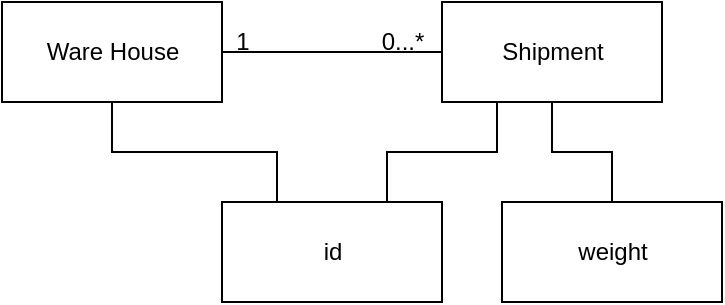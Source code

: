 <mxfile version="12.6.1" type="github">
  <diagram id="T4y8x-6s3coG1MXdCAgq" name="Page-1">
    <mxGraphModel dx="652" dy="391" grid="1" gridSize="10" guides="1" tooltips="1" connect="1" arrows="1" fold="1" page="1" pageScale="1" pageWidth="850" pageHeight="1100" math="0" shadow="0">
      <root>
        <mxCell id="0"/>
        <mxCell id="1" parent="0"/>
        <mxCell id="lgMpYD2oycPv4iwZW5uy-9" style="edgeStyle=orthogonalEdgeStyle;rounded=0;orthogonalLoop=1;jettySize=auto;html=1;entryX=0;entryY=0.5;entryDx=0;entryDy=0;endArrow=none;endFill=0;" edge="1" parent="1" source="lgMpYD2oycPv4iwZW5uy-7" target="lgMpYD2oycPv4iwZW5uy-8">
          <mxGeometry relative="1" as="geometry"/>
        </mxCell>
        <mxCell id="lgMpYD2oycPv4iwZW5uy-7" value="Ware House" style="html=1;strokeColor=#000000;" vertex="1" parent="1">
          <mxGeometry x="150" y="160" width="110" height="50" as="geometry"/>
        </mxCell>
        <mxCell id="lgMpYD2oycPv4iwZW5uy-8" value="Shipment" style="html=1;strokeColor=#000000;" vertex="1" parent="1">
          <mxGeometry x="370" y="160" width="110" height="50" as="geometry"/>
        </mxCell>
        <mxCell id="lgMpYD2oycPv4iwZW5uy-10" value="1" style="text;html=1;align=center;verticalAlign=middle;resizable=0;points=[];autosize=1;" vertex="1" parent="1">
          <mxGeometry x="260" y="170" width="20" height="20" as="geometry"/>
        </mxCell>
        <mxCell id="lgMpYD2oycPv4iwZW5uy-11" value="0...*" style="text;html=1;align=center;verticalAlign=middle;resizable=0;points=[];autosize=1;" vertex="1" parent="1">
          <mxGeometry x="330" y="170" width="40" height="20" as="geometry"/>
        </mxCell>
        <mxCell id="lgMpYD2oycPv4iwZW5uy-16" style="edgeStyle=orthogonalEdgeStyle;rounded=0;orthogonalLoop=1;jettySize=auto;html=1;endArrow=none;endFill=0;" edge="1" parent="1" source="lgMpYD2oycPv4iwZW5uy-15" target="lgMpYD2oycPv4iwZW5uy-8">
          <mxGeometry relative="1" as="geometry"/>
        </mxCell>
        <mxCell id="lgMpYD2oycPv4iwZW5uy-15" value="weight" style="html=1;strokeColor=#000000;" vertex="1" parent="1">
          <mxGeometry x="400" y="260" width="110" height="50" as="geometry"/>
        </mxCell>
        <mxCell id="lgMpYD2oycPv4iwZW5uy-18" style="edgeStyle=orthogonalEdgeStyle;rounded=0;orthogonalLoop=1;jettySize=auto;html=1;entryX=0.25;entryY=1;entryDx=0;entryDy=0;endArrow=none;endFill=0;exitX=0.75;exitY=0;exitDx=0;exitDy=0;" edge="1" parent="1" source="lgMpYD2oycPv4iwZW5uy-17" target="lgMpYD2oycPv4iwZW5uy-8">
          <mxGeometry relative="1" as="geometry"/>
        </mxCell>
        <mxCell id="lgMpYD2oycPv4iwZW5uy-19" style="edgeStyle=orthogonalEdgeStyle;rounded=0;orthogonalLoop=1;jettySize=auto;html=1;entryX=0.5;entryY=1;entryDx=0;entryDy=0;endArrow=none;endFill=0;exitX=0.25;exitY=0;exitDx=0;exitDy=0;" edge="1" parent="1" source="lgMpYD2oycPv4iwZW5uy-17" target="lgMpYD2oycPv4iwZW5uy-7">
          <mxGeometry relative="1" as="geometry"/>
        </mxCell>
        <mxCell id="lgMpYD2oycPv4iwZW5uy-17" value="id" style="html=1;strokeColor=#000000;" vertex="1" parent="1">
          <mxGeometry x="260" y="260" width="110" height="50" as="geometry"/>
        </mxCell>
      </root>
    </mxGraphModel>
  </diagram>
</mxfile>
